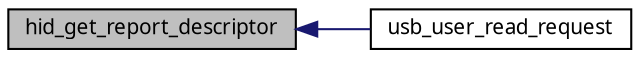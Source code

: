 digraph G
{
  edge [fontname="FreeSans.ttf",fontsize=10,labelfontname="FreeSans.ttf",labelfontsize=10];
  node [fontname="FreeSans.ttf",fontsize=10,shape=record];
  rankdir=LR;
  Node1 [label="hid_get_report_descriptor",height=0.2,width=0.4,color="black", fillcolor="grey75", style="filled" fontcolor="black"];
  Node1 -> Node2 [dir=back,color="midnightblue",fontsize=10,style="solid",fontname="FreeSans.ttf"];
  Node2 [label="usb_user_read_request",height=0.2,width=0.4,color="black", fillcolor="white", style="filled",URL="$a00046.html#891686bffe085d03e8655ab90655a113",tooltip="This function checks the specific request and if known then processes it"];
}
